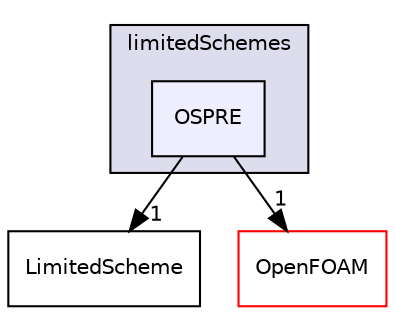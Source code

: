 digraph "src/finiteVolume/interpolation/surfaceInterpolation/limitedSchemes/OSPRE" {
  bgcolor=transparent;
  compound=true
  node [ fontsize="10", fontname="Helvetica"];
  edge [ labelfontsize="10", labelfontname="Helvetica"];
  subgraph clusterdir_3b094e1ce2b3f641da0071aec2c4e694 {
    graph [ bgcolor="#ddddee", pencolor="black", label="limitedSchemes" fontname="Helvetica", fontsize="10", URL="dir_3b094e1ce2b3f641da0071aec2c4e694.html"]
  dir_bd68b0949fa5436045011a62723e025a [shape=box, label="OSPRE", style="filled", fillcolor="#eeeeff", pencolor="black", URL="dir_bd68b0949fa5436045011a62723e025a.html"];
  }
  dir_f44c3a08494e33395456e53f21ca82c9 [shape=box label="LimitedScheme" URL="dir_f44c3a08494e33395456e53f21ca82c9.html"];
  dir_c5473ff19b20e6ec4dfe5c310b3778a8 [shape=box label="OpenFOAM" color="red" URL="dir_c5473ff19b20e6ec4dfe5c310b3778a8.html"];
  dir_bd68b0949fa5436045011a62723e025a->dir_f44c3a08494e33395456e53f21ca82c9 [headlabel="1", labeldistance=1.5 headhref="dir_001201_001196.html"];
  dir_bd68b0949fa5436045011a62723e025a->dir_c5473ff19b20e6ec4dfe5c310b3778a8 [headlabel="1", labeldistance=1.5 headhref="dir_001201_001896.html"];
}
